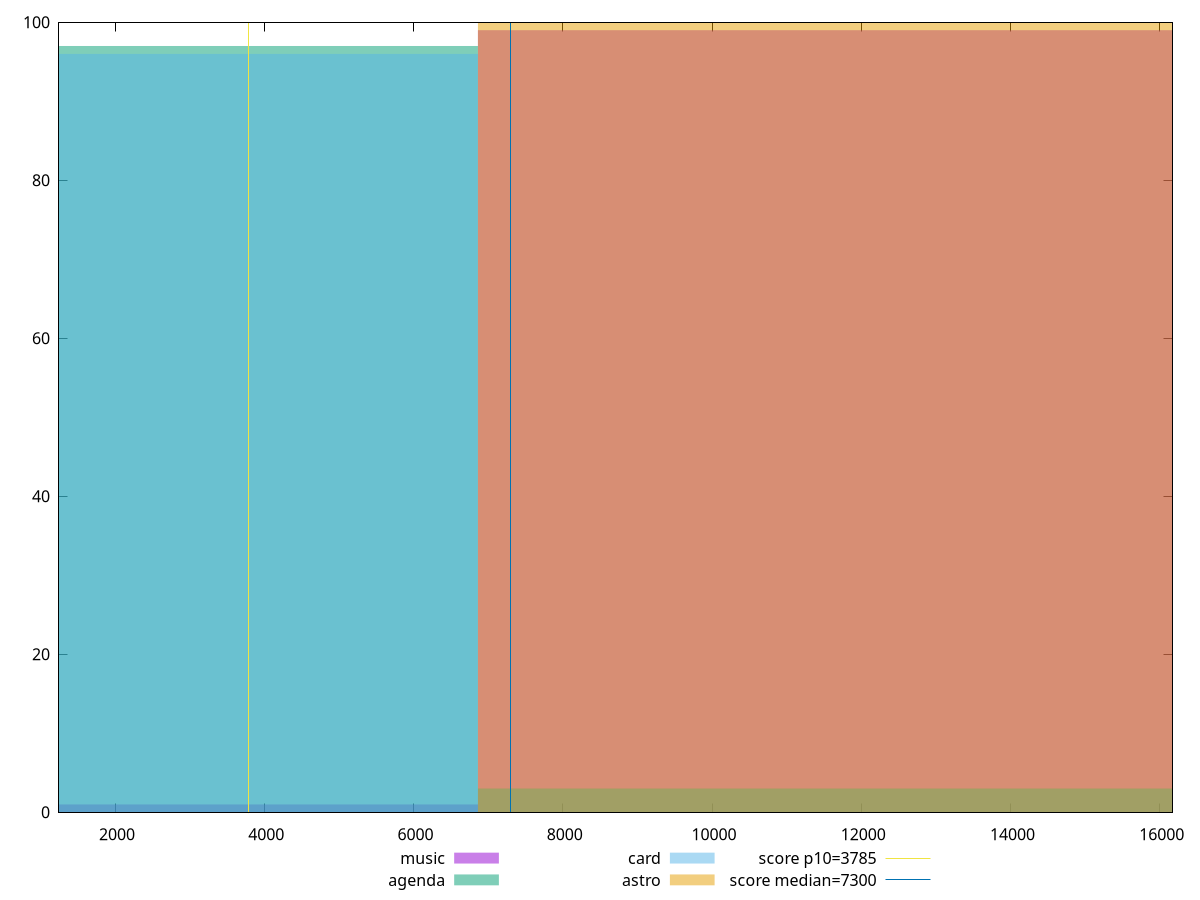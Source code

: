reset

$music <<EOF
13725.95590366479 99
0 1
EOF

$agenda <<EOF
13725.95590366479 3
0 97
EOF

$card <<EOF
13725.95590366479 3
0 96
EOF

$astro <<EOF
13725.95590366479 100
EOF

set key outside below
set boxwidth 13725.95590366479
set xrange [1249.346:16170.149999999998]
set yrange [0:100]
set trange [0:100]
set style fill transparent solid 0.5 noborder

set parametric
set terminal svg size 640, 520 enhanced background rgb 'white'
set output "report/report_00029_2021-02-24T13-36-40.390Z/interactive/comparison/histogram/all_raw.svg"

plot $music title "music" with boxes, \
     $agenda title "agenda" with boxes, \
     $card title "card" with boxes, \
     $astro title "astro" with boxes, \
     3785,t title "score p10=3785", \
     7300,t title "score median=7300"

reset

